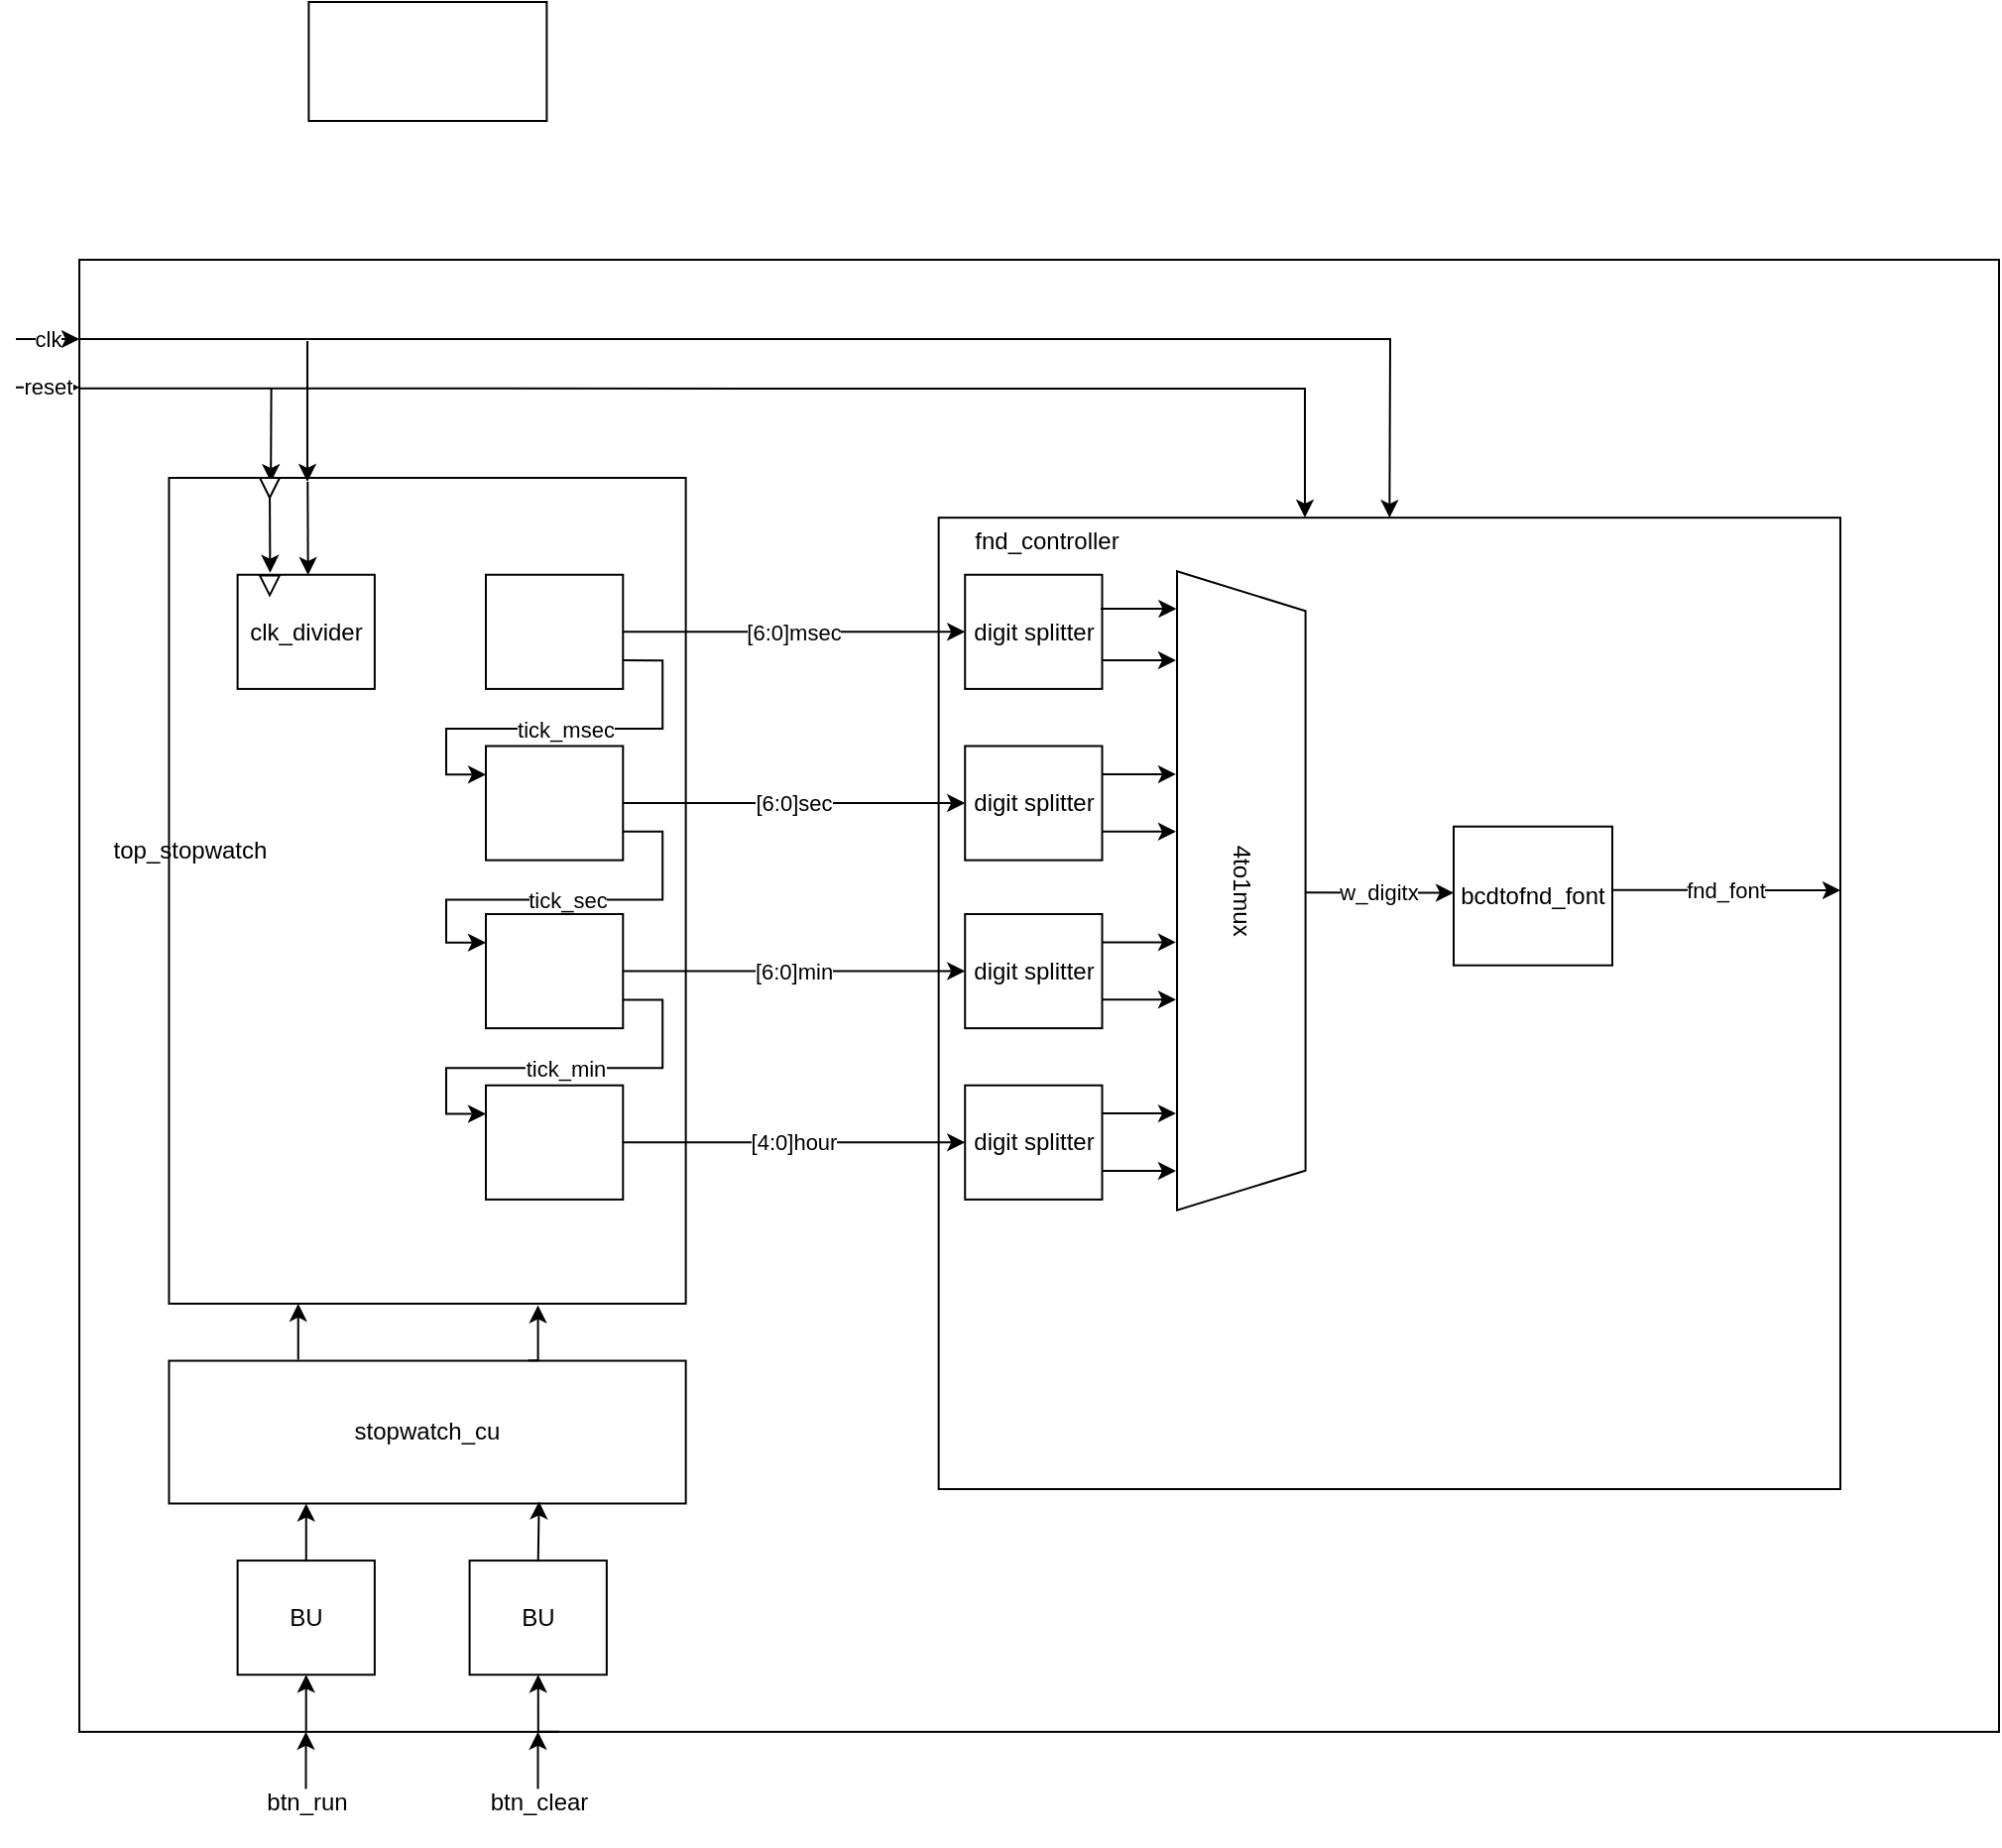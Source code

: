 <mxfile version="26.1.0">
  <diagram name="페이지-1" id="txAMY-BJnVg637cSQ8Ka">
    <mxGraphModel dx="2074" dy="2267" grid="1" gridSize="10" guides="1" tooltips="1" connect="1" arrows="1" fold="1" page="1" pageScale="1" pageWidth="827" pageHeight="1169" math="0" shadow="0">
      <root>
        <mxCell id="0" />
        <mxCell id="1" parent="0" />
        <mxCell id="EE5ulmaTO73ELopiwMD7-23" style="edgeStyle=orthogonalEdgeStyle;rounded=0;orthogonalLoop=1;jettySize=auto;html=1;exitX=0.25;exitY=1;exitDx=0;exitDy=0;entryX=0.5;entryY=1;entryDx=0;entryDy=0;" parent="1" source="EE5ulmaTO73ELopiwMD7-1" target="EE5ulmaTO73ELopiwMD7-13" edge="1">
          <mxGeometry relative="1" as="geometry">
            <Array as="points">
              <mxPoint x="293.367" y="702.418" />
            </Array>
          </mxGeometry>
        </mxCell>
        <mxCell id="EE5ulmaTO73ELopiwMD7-24" style="edgeStyle=orthogonalEdgeStyle;rounded=0;orthogonalLoop=1;jettySize=auto;html=1;entryX=0.5;entryY=1;entryDx=0;entryDy=0;" parent="1" source="EE5ulmaTO73ELopiwMD7-1" target="EE5ulmaTO73ELopiwMD7-12" edge="1">
          <mxGeometry relative="1" as="geometry">
            <Array as="points">
              <mxPoint x="176.362" y="702.418" />
              <mxPoint x="176.362" y="702.418" />
            </Array>
          </mxGeometry>
        </mxCell>
        <mxCell id="EE5ulmaTO73ELopiwMD7-1" value="" style="whiteSpace=wrap;html=1;fillColor=none;container=0;" parent="1" vertex="1">
          <mxGeometry x="62.02" y="-40" width="967.98" height="742.42" as="geometry" />
        </mxCell>
        <mxCell id="EE5ulmaTO73ELopiwMD7-2" value="" style="whiteSpace=wrap;html=1;fillColor=none;container=0;" parent="1" vertex="1">
          <mxGeometry x="107.22" y="70" width="260.6" height="416.48" as="geometry" />
        </mxCell>
        <mxCell id="EE5ulmaTO73ELopiwMD7-4" value="clk_divider" style="whiteSpace=wrap;html=1;fillColor=none;container=0;" parent="1" vertex="1">
          <mxGeometry x="141.793" y="118.871" width="69.139" height="57.582" as="geometry" />
        </mxCell>
        <mxCell id="EE5ulmaTO73ELopiwMD7-17" value="[6:0]msec" style="edgeStyle=orthogonalEdgeStyle;rounded=0;orthogonalLoop=1;jettySize=auto;html=1;exitX=1;exitY=0.5;exitDx=0;exitDy=0;entryX=0;entryY=0.5;entryDx=0;entryDy=0;" parent="1" source="EE5ulmaTO73ELopiwMD7-5" target="EE5ulmaTO73ELopiwMD7-8" edge="1">
          <mxGeometry relative="1" as="geometry" />
        </mxCell>
        <mxCell id="EE5ulmaTO73ELopiwMD7-72" value="tick_msec" style="edgeStyle=orthogonalEdgeStyle;rounded=0;orthogonalLoop=1;jettySize=auto;html=1;exitX=1;exitY=0.75;exitDx=0;exitDy=0;entryX=0;entryY=0.25;entryDx=0;entryDy=0;" parent="1" source="EE5ulmaTO73ELopiwMD7-5" target="EE5ulmaTO73ELopiwMD7-6" edge="1">
          <mxGeometry relative="1" as="geometry" />
        </mxCell>
        <mxCell id="EE5ulmaTO73ELopiwMD7-5" value="" style="whiteSpace=wrap;html=1;fillColor=none;container=0;" parent="1" vertex="1">
          <mxGeometry x="267.007" y="118.871" width="69.139" height="57.582" as="geometry" />
        </mxCell>
        <mxCell id="EE5ulmaTO73ELopiwMD7-18" value="[6:0]sec" style="edgeStyle=orthogonalEdgeStyle;rounded=0;orthogonalLoop=1;jettySize=auto;html=1;exitX=1;exitY=0.5;exitDx=0;exitDy=0;entryX=0;entryY=0.5;entryDx=0;entryDy=0;" parent="1" source="EE5ulmaTO73ELopiwMD7-6" target="EE5ulmaTO73ELopiwMD7-9" edge="1">
          <mxGeometry relative="1" as="geometry" />
        </mxCell>
        <mxCell id="EE5ulmaTO73ELopiwMD7-73" value="tick_sec" style="edgeStyle=orthogonalEdgeStyle;rounded=0;orthogonalLoop=1;jettySize=auto;html=1;exitX=1;exitY=0.75;exitDx=0;exitDy=0;entryX=0;entryY=0.25;entryDx=0;entryDy=0;" parent="1" source="EE5ulmaTO73ELopiwMD7-6" target="EE5ulmaTO73ELopiwMD7-46" edge="1">
          <mxGeometry relative="1" as="geometry" />
        </mxCell>
        <mxCell id="EE5ulmaTO73ELopiwMD7-6" value="" style="whiteSpace=wrap;html=1;fillColor=none;container=0;" parent="1" vertex="1">
          <mxGeometry x="267.007" y="205.244" width="69.139" height="57.582" as="geometry" />
        </mxCell>
        <mxCell id="EE5ulmaTO73ELopiwMD7-7" value="" style="whiteSpace=wrap;html=1;fillColor=none;container=0;" parent="1" vertex="1">
          <mxGeometry x="495.32" y="90.08" width="454.68" height="489.92" as="geometry" />
        </mxCell>
        <mxCell id="EE5ulmaTO73ELopiwMD7-8" value="digit splitter" style="whiteSpace=wrap;html=1;fillColor=none;container=0;" parent="1" vertex="1">
          <mxGeometry x="508.612" y="118.871" width="69.139" height="57.582" as="geometry" />
        </mxCell>
        <mxCell id="EE5ulmaTO73ELopiwMD7-9" value="digit splitter" style="whiteSpace=wrap;html=1;fillColor=none;container=0;" parent="1" vertex="1">
          <mxGeometry x="508.612" y="205.244" width="69.139" height="57.582" as="geometry" />
        </mxCell>
        <mxCell id="EE5ulmaTO73ELopiwMD7-25" style="edgeStyle=orthogonalEdgeStyle;rounded=0;orthogonalLoop=1;jettySize=auto;html=1;entryX=0.25;entryY=1;entryDx=0;entryDy=0;exitX=0.25;exitY=-0.007;exitDx=0;exitDy=0;exitPerimeter=0;" parent="1" source="EE5ulmaTO73ELopiwMD7-10" target="EE5ulmaTO73ELopiwMD7-2" edge="1">
          <mxGeometry relative="1" as="geometry" />
        </mxCell>
        <mxCell id="EE5ulmaTO73ELopiwMD7-10" value="stopwatch_cu" style="whiteSpace=wrap;html=1;fillColor=none;container=0;" parent="1" vertex="1">
          <mxGeometry x="107.223" y="515.275" width="260.601" height="71.978" as="geometry" />
        </mxCell>
        <mxCell id="EE5ulmaTO73ELopiwMD7-19" style="edgeStyle=orthogonalEdgeStyle;rounded=0;orthogonalLoop=1;jettySize=auto;html=1;exitX=0.5;exitY=0;exitDx=0;exitDy=0;entryX=0.266;entryY=1;entryDx=0;entryDy=0;entryPerimeter=0;" parent="1" source="EE5ulmaTO73ELopiwMD7-12" target="EE5ulmaTO73ELopiwMD7-10" edge="1">
          <mxGeometry relative="1" as="geometry">
            <Array as="points">
              <mxPoint x="176.362" y="587.253" />
            </Array>
          </mxGeometry>
        </mxCell>
        <mxCell id="EE5ulmaTO73ELopiwMD7-12" value="BU" style="whiteSpace=wrap;html=1;fillColor=none;container=0;" parent="1" vertex="1">
          <mxGeometry x="141.793" y="616.044" width="69.139" height="57.582" as="geometry" />
        </mxCell>
        <mxCell id="EE5ulmaTO73ELopiwMD7-13" value="BU" style="whiteSpace=wrap;html=1;fillColor=none;container=0;" parent="1" vertex="1">
          <mxGeometry x="258.797" y="616.044" width="69.139" height="57.582" as="geometry" />
        </mxCell>
        <mxCell id="EE5ulmaTO73ELopiwMD7-14" value="4to1mux" style="shape=trapezoid;perimeter=trapezoidPerimeter;whiteSpace=wrap;html=1;fixedSize=1;size=20;rotation=90;" parent="1" vertex="1">
          <mxGeometry x="486.78" y="245.85" width="322.25" height="64.78" as="geometry" />
        </mxCell>
        <mxCell id="EE5ulmaTO73ELopiwMD7-21" style="edgeStyle=orthogonalEdgeStyle;rounded=0;orthogonalLoop=1;jettySize=auto;html=1;exitX=0.5;exitY=0;exitDx=0;exitDy=0;entryX=0.716;entryY=0.986;entryDx=0;entryDy=0;entryPerimeter=0;" parent="1" source="EE5ulmaTO73ELopiwMD7-13" target="EE5ulmaTO73ELopiwMD7-10" edge="1">
          <mxGeometry relative="1" as="geometry" />
        </mxCell>
        <mxCell id="EE5ulmaTO73ELopiwMD7-26" style="edgeStyle=orthogonalEdgeStyle;rounded=0;orthogonalLoop=1;jettySize=auto;html=1;entryX=0.714;entryY=1.002;entryDx=0;entryDy=0;entryPerimeter=0;exitX=0.695;exitY=-0.002;exitDx=0;exitDy=0;exitPerimeter=0;" parent="1" source="EE5ulmaTO73ELopiwMD7-10" target="EE5ulmaTO73ELopiwMD7-2" edge="1">
          <mxGeometry relative="1" as="geometry" />
        </mxCell>
        <mxCell id="EE5ulmaTO73ELopiwMD7-27" style="edgeStyle=orthogonalEdgeStyle;rounded=0;orthogonalLoop=1;jettySize=auto;html=1;exitX=0.988;exitY=0.298;exitDx=0;exitDy=0;exitPerimeter=0;" parent="1" edge="1">
          <mxGeometry relative="1" as="geometry">
            <mxPoint x="577" y="136.03" as="sourcePoint" />
            <mxPoint x="615.17" y="136" as="targetPoint" />
            <Array as="points">
              <mxPoint x="615.17" y="136" />
            </Array>
          </mxGeometry>
        </mxCell>
        <mxCell id="EE5ulmaTO73ELopiwMD7-28" style="edgeStyle=orthogonalEdgeStyle;rounded=0;orthogonalLoop=1;jettySize=auto;html=1;entryX=0.088;entryY=1;entryDx=0;entryDy=0;entryPerimeter=0;exitX=0.988;exitY=0.298;exitDx=0;exitDy=0;exitPerimeter=0;" parent="1" edge="1">
          <mxGeometry relative="1" as="geometry">
            <mxPoint x="577.751" y="162.057" as="sourcePoint" />
            <mxPoint x="614.98" y="162.057" as="targetPoint" />
          </mxGeometry>
        </mxCell>
        <mxCell id="EE5ulmaTO73ELopiwMD7-29" style="edgeStyle=orthogonalEdgeStyle;rounded=0;orthogonalLoop=1;jettySize=auto;html=1;entryX=0.088;entryY=1;entryDx=0;entryDy=0;entryPerimeter=0;exitX=0.988;exitY=0.298;exitDx=0;exitDy=0;exitPerimeter=0;" parent="1" edge="1">
          <mxGeometry relative="1" as="geometry">
            <mxPoint x="577.751" y="219.482" as="sourcePoint" />
            <mxPoint x="614.98" y="219.482" as="targetPoint" />
          </mxGeometry>
        </mxCell>
        <mxCell id="EE5ulmaTO73ELopiwMD7-30" style="edgeStyle=orthogonalEdgeStyle;rounded=0;orthogonalLoop=1;jettySize=auto;html=1;entryX=0.088;entryY=1;entryDx=0;entryDy=0;entryPerimeter=0;exitX=0.988;exitY=0.298;exitDx=0;exitDy=0;exitPerimeter=0;" parent="1" edge="1">
          <mxGeometry relative="1" as="geometry">
            <mxPoint x="577.751" y="248.431" as="sourcePoint" />
            <mxPoint x="614.98" y="248.431" as="targetPoint" />
          </mxGeometry>
        </mxCell>
        <mxCell id="EE5ulmaTO73ELopiwMD7-34" value="top_stopwatch" style="text;html=1;align=center;verticalAlign=middle;whiteSpace=wrap;rounded=0;" parent="1" vertex="1">
          <mxGeometry x="58.028" y="236" width="119.664" height="43.187" as="geometry" />
        </mxCell>
        <mxCell id="EE5ulmaTO73ELopiwMD7-35" value="fnd_controller" style="text;html=1;align=center;verticalAlign=middle;whiteSpace=wrap;rounded=0;" parent="1" vertex="1">
          <mxGeometry x="489.998" y="80.003" width="119.664" height="43.187" as="geometry" />
        </mxCell>
        <mxCell id="EE5ulmaTO73ELopiwMD7-36" style="edgeStyle=orthogonalEdgeStyle;rounded=0;orthogonalLoop=1;jettySize=auto;html=1;entryX=0.25;entryY=1;entryDx=0;entryDy=0;exitX=0.25;exitY=-0.007;exitDx=0;exitDy=0;exitPerimeter=0;" parent="1" edge="1">
          <mxGeometry relative="1" as="geometry">
            <mxPoint x="176.256" y="731.209" as="sourcePoint" />
            <mxPoint x="176.256" y="702.418" as="targetPoint" />
          </mxGeometry>
        </mxCell>
        <mxCell id="EE5ulmaTO73ELopiwMD7-37" style="edgeStyle=orthogonalEdgeStyle;rounded=0;orthogonalLoop=1;jettySize=auto;html=1;entryX=0.25;entryY=1;entryDx=0;entryDy=0;exitX=0.25;exitY=-0.007;exitDx=0;exitDy=0;exitPerimeter=0;" parent="1" edge="1">
          <mxGeometry relative="1" as="geometry">
            <mxPoint x="293.261" y="731.209" as="sourcePoint" />
            <mxPoint x="293.261" y="702.418" as="targetPoint" />
          </mxGeometry>
        </mxCell>
        <mxCell id="EE5ulmaTO73ELopiwMD7-38" value="clk" style="edgeStyle=orthogonalEdgeStyle;rounded=0;orthogonalLoop=1;jettySize=auto;html=1;exitX=0.25;exitY=-0.007;exitDx=0;exitDy=0;exitPerimeter=0;" parent="1" edge="1">
          <mxGeometry relative="1" as="geometry">
            <mxPoint x="30" y="-0.001" as="sourcePoint" />
            <mxPoint x="62.017" y="-0.001" as="targetPoint" />
          </mxGeometry>
        </mxCell>
        <mxCell id="EE5ulmaTO73ELopiwMD7-39" value="reset" style="edgeStyle=orthogonalEdgeStyle;rounded=0;orthogonalLoop=1;jettySize=auto;html=1;exitX=0.25;exitY=-0.007;exitDx=0;exitDy=0;exitPerimeter=0;" parent="1" edge="1">
          <mxGeometry relative="1" as="geometry">
            <mxPoint x="30" y="24.4" as="sourcePoint" />
            <mxPoint x="62.017" y="24.4" as="targetPoint" />
          </mxGeometry>
        </mxCell>
        <mxCell id="EE5ulmaTO73ELopiwMD7-40" value="btn_run" style="text;html=1;align=center;verticalAlign=middle;whiteSpace=wrap;rounded=0;" parent="1" vertex="1">
          <mxGeometry x="116.53" y="716.813" width="119.664" height="43.187" as="geometry" />
        </mxCell>
        <mxCell id="EE5ulmaTO73ELopiwMD7-41" value="btn_clear" style="text;html=1;align=center;verticalAlign=middle;whiteSpace=wrap;rounded=0;" parent="1" vertex="1">
          <mxGeometry x="233.535" y="716.813" width="119.664" height="43.187" as="geometry" />
        </mxCell>
        <mxCell id="EE5ulmaTO73ELopiwMD7-44" value="w_digitx" style="edgeStyle=orthogonalEdgeStyle;rounded=0;orthogonalLoop=1;jettySize=auto;html=1;entryX=1;entryY=0.344;entryDx=0;entryDy=0;entryPerimeter=0;exitX=0.374;exitY=-0.002;exitDx=0;exitDy=0;exitPerimeter=0;" parent="1" edge="1">
          <mxGeometry relative="1" as="geometry">
            <mxPoint x="679.997" y="279.186" as="sourcePoint" />
            <mxPoint x="755.0" y="279.255" as="targetPoint" />
            <Array as="points">
              <mxPoint x="728.408" y="279.255" />
            </Array>
          </mxGeometry>
        </mxCell>
        <mxCell id="EE5ulmaTO73ELopiwMD7-45" value="[6:0]min" style="edgeStyle=orthogonalEdgeStyle;rounded=0;orthogonalLoop=1;jettySize=auto;html=1;exitX=1;exitY=0.5;exitDx=0;exitDy=0;entryX=0;entryY=0.5;entryDx=0;entryDy=0;" parent="1" source="EE5ulmaTO73ELopiwMD7-46" target="EE5ulmaTO73ELopiwMD7-49" edge="1">
          <mxGeometry relative="1" as="geometry" />
        </mxCell>
        <mxCell id="EE5ulmaTO73ELopiwMD7-74" value="tick_min" style="edgeStyle=orthogonalEdgeStyle;rounded=0;orthogonalLoop=1;jettySize=auto;html=1;exitX=1;exitY=0.75;exitDx=0;exitDy=0;entryX=0;entryY=0.25;entryDx=0;entryDy=0;" parent="1" source="EE5ulmaTO73ELopiwMD7-46" target="EE5ulmaTO73ELopiwMD7-48" edge="1">
          <mxGeometry relative="1" as="geometry" />
        </mxCell>
        <mxCell id="EE5ulmaTO73ELopiwMD7-46" value="" style="whiteSpace=wrap;html=1;fillColor=none;container=0;" parent="1" vertex="1">
          <mxGeometry x="267.007" y="290.001" width="69.139" height="57.582" as="geometry" />
        </mxCell>
        <mxCell id="EE5ulmaTO73ELopiwMD7-47" value="[4:0]hour" style="edgeStyle=orthogonalEdgeStyle;rounded=0;orthogonalLoop=1;jettySize=auto;html=1;exitX=1;exitY=0.5;exitDx=0;exitDy=0;entryX=0;entryY=0.5;entryDx=0;entryDy=0;" parent="1" source="EE5ulmaTO73ELopiwMD7-48" target="EE5ulmaTO73ELopiwMD7-50" edge="1">
          <mxGeometry relative="1" as="geometry" />
        </mxCell>
        <mxCell id="EE5ulmaTO73ELopiwMD7-48" value="" style="whiteSpace=wrap;html=1;fillColor=none;container=0;" parent="1" vertex="1">
          <mxGeometry x="267.007" y="376.374" width="69.139" height="57.582" as="geometry" />
        </mxCell>
        <mxCell id="EE5ulmaTO73ELopiwMD7-49" value="digit splitter" style="whiteSpace=wrap;html=1;fillColor=none;container=0;" parent="1" vertex="1">
          <mxGeometry x="508.612" y="290.001" width="69.139" height="57.582" as="geometry" />
        </mxCell>
        <mxCell id="EE5ulmaTO73ELopiwMD7-50" value="digit splitter" style="whiteSpace=wrap;html=1;fillColor=none;container=0;" parent="1" vertex="1">
          <mxGeometry x="508.612" y="376.374" width="69.139" height="57.582" as="geometry" />
        </mxCell>
        <mxCell id="EE5ulmaTO73ELopiwMD7-51" style="edgeStyle=orthogonalEdgeStyle;rounded=0;orthogonalLoop=1;jettySize=auto;html=1;entryX=0.088;entryY=1;entryDx=0;entryDy=0;entryPerimeter=0;exitX=0.988;exitY=0.298;exitDx=0;exitDy=0;exitPerimeter=0;" parent="1" edge="1">
          <mxGeometry relative="1" as="geometry">
            <mxPoint x="577.751" y="304.192" as="sourcePoint" />
            <mxPoint x="614.98" y="304.192" as="targetPoint" />
          </mxGeometry>
        </mxCell>
        <mxCell id="EE5ulmaTO73ELopiwMD7-52" style="edgeStyle=orthogonalEdgeStyle;rounded=0;orthogonalLoop=1;jettySize=auto;html=1;entryX=0.088;entryY=1;entryDx=0;entryDy=0;entryPerimeter=0;exitX=0.988;exitY=0.298;exitDx=0;exitDy=0;exitPerimeter=0;" parent="1" edge="1">
          <mxGeometry relative="1" as="geometry">
            <mxPoint x="577.751" y="333.141" as="sourcePoint" />
            <mxPoint x="614.98" y="333.141" as="targetPoint" />
          </mxGeometry>
        </mxCell>
        <mxCell id="EE5ulmaTO73ELopiwMD7-53" style="edgeStyle=orthogonalEdgeStyle;rounded=0;orthogonalLoop=1;jettySize=auto;html=1;entryX=0.088;entryY=1;entryDx=0;entryDy=0;entryPerimeter=0;exitX=0.988;exitY=0.298;exitDx=0;exitDy=0;exitPerimeter=0;" parent="1" edge="1">
          <mxGeometry relative="1" as="geometry">
            <mxPoint x="577.751" y="390.562" as="sourcePoint" />
            <mxPoint x="614.98" y="390.562" as="targetPoint" />
          </mxGeometry>
        </mxCell>
        <mxCell id="EE5ulmaTO73ELopiwMD7-54" style="edgeStyle=orthogonalEdgeStyle;rounded=0;orthogonalLoop=1;jettySize=auto;html=1;entryX=0.088;entryY=1;entryDx=0;entryDy=0;entryPerimeter=0;exitX=0.988;exitY=0.298;exitDx=0;exitDy=0;exitPerimeter=0;" parent="1" edge="1">
          <mxGeometry relative="1" as="geometry">
            <mxPoint x="577.751" y="419.511" as="sourcePoint" />
            <mxPoint x="614.98" y="419.511" as="targetPoint" />
          </mxGeometry>
        </mxCell>
        <mxCell id="EE5ulmaTO73ELopiwMD7-58" value="" style="endArrow=classic;html=1;rounded=0;entryX=0.5;entryY=0;entryDx=0;entryDy=0;" parent="1" target="EE5ulmaTO73ELopiwMD7-7" edge="1">
          <mxGeometry width="50" height="50" relative="1" as="geometry">
            <mxPoint x="62.02" as="sourcePoint" />
            <mxPoint x="723" y="90" as="targetPoint" />
            <Array as="points">
              <mxPoint x="723" />
            </Array>
          </mxGeometry>
        </mxCell>
        <mxCell id="EE5ulmaTO73ELopiwMD7-59" value="" style="endArrow=classic;html=1;rounded=0;" parent="1" edge="1">
          <mxGeometry width="50" height="50" relative="1" as="geometry">
            <mxPoint x="62.02" y="24.87" as="sourcePoint" />
            <mxPoint x="680" y="90" as="targetPoint" />
            <Array as="points">
              <mxPoint x="680" y="25" />
            </Array>
          </mxGeometry>
        </mxCell>
        <mxCell id="EE5ulmaTO73ELopiwMD7-62" value="" style="edgeStyle=none;orthogonalLoop=1;jettySize=auto;html=1;rounded=0;entryX=0.197;entryY=0.005;entryDx=0;entryDy=0;entryPerimeter=0;" parent="1" target="EE5ulmaTO73ELopiwMD7-2" edge="1">
          <mxGeometry width="100" relative="1" as="geometry">
            <mxPoint x="158.8" y="25" as="sourcePoint" />
            <mxPoint x="258.8" y="25" as="targetPoint" />
            <Array as="points" />
          </mxGeometry>
        </mxCell>
        <mxCell id="EE5ulmaTO73ELopiwMD7-63" value="" style="edgeStyle=none;orthogonalLoop=1;jettySize=auto;html=1;rounded=0;entryX=0.197;entryY=0.005;entryDx=0;entryDy=0;entryPerimeter=0;targetPerimeterSpacing=0;" parent="1" edge="1">
          <mxGeometry width="100" relative="1" as="geometry">
            <mxPoint x="177" y="1" as="sourcePoint" />
            <mxPoint x="177" y="72" as="targetPoint" />
            <Array as="points" />
          </mxGeometry>
        </mxCell>
        <mxCell id="EE5ulmaTO73ELopiwMD7-64" value="" style="edgeStyle=none;orthogonalLoop=1;jettySize=auto;html=1;rounded=0;entryX=0.197;entryY=0.005;entryDx=0;entryDy=0;entryPerimeter=0;" parent="1" edge="1">
          <mxGeometry width="100" relative="1" as="geometry">
            <mxPoint x="158" y="70.87" as="sourcePoint" />
            <mxPoint x="158.2" y="117.87" as="targetPoint" />
            <Array as="points" />
          </mxGeometry>
        </mxCell>
        <mxCell id="EE5ulmaTO73ELopiwMD7-65" value="" style="edgeStyle=none;orthogonalLoop=1;jettySize=auto;html=1;rounded=0;entryX=0.197;entryY=0.005;entryDx=0;entryDy=0;entryPerimeter=0;" parent="1" edge="1">
          <mxGeometry width="100" relative="1" as="geometry">
            <mxPoint x="177.14" y="72" as="sourcePoint" />
            <mxPoint x="177.34" y="119" as="targetPoint" />
            <Array as="points" />
          </mxGeometry>
        </mxCell>
        <mxCell id="EE5ulmaTO73ELopiwMD7-66" value="" style="triangle;whiteSpace=wrap;html=1;rotation=90;" parent="1" vertex="1">
          <mxGeometry x="153" y="119.19" width="10" height="10" as="geometry" />
        </mxCell>
        <mxCell id="EE5ulmaTO73ELopiwMD7-67" value="" style="triangle;whiteSpace=wrap;html=1;rotation=90;" parent="1" vertex="1">
          <mxGeometry x="153" y="70" width="10" height="10" as="geometry" />
        </mxCell>
        <mxCell id="EE5ulmaTO73ELopiwMD7-69" value="bcdtofnd_font" style="whiteSpace=wrap;html=1;fillColor=none;container=0;" parent="1" vertex="1">
          <mxGeometry x="755" y="245.85" width="80" height="70" as="geometry" />
        </mxCell>
        <mxCell id="EE5ulmaTO73ELopiwMD7-70" value="fnd_font" style="edgeStyle=orthogonalEdgeStyle;rounded=0;orthogonalLoop=1;jettySize=auto;html=1;entryX=1;entryY=0.344;entryDx=0;entryDy=0;entryPerimeter=0;exitX=0.374;exitY=-0.002;exitDx=0;exitDy=0;exitPerimeter=0;" parent="1" edge="1">
          <mxGeometry relative="1" as="geometry">
            <mxPoint x="834.997" y="277.936" as="sourcePoint" />
            <mxPoint x="950" y="278.005" as="targetPoint" />
            <Array as="points">
              <mxPoint x="883.408" y="278.005" />
            </Array>
          </mxGeometry>
        </mxCell>
        <mxCell id="ofkccqJzCxTr2Ws1tmaG-1" value="" style="whiteSpace=wrap;html=1;" vertex="1" parent="1">
          <mxGeometry x="177.69" y="-170" width="120" height="60" as="geometry" />
        </mxCell>
      </root>
    </mxGraphModel>
  </diagram>
</mxfile>
